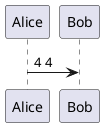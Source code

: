 @startuml

!function $inc($string)
    !$val = %intval($string)
    !log value is $val
    !dump_memory
    !return $val+1
!endfunction

Alice -> Bob : 4 $inc("3")
!unused = "foo"
!dump_memory EOF

@enduml
